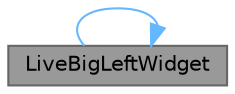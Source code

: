 digraph "LiveBigLeftWidget"
{
 // LATEX_PDF_SIZE
  bgcolor="transparent";
  edge [fontname=Helvetica,fontsize=10,labelfontname=Helvetica,labelfontsize=10];
  node [fontname=Helvetica,fontsize=10,shape=box,height=0.2,width=0.4];
  rankdir="RL";
  Node1 [id="Node000001",label="LiveBigLeftWidget",height=0.2,width=0.4,color="gray40", fillcolor="grey60", style="filled", fontcolor="black",tooltip="构造函数，初始化直播左侧大控件"];
  Node1 -> Node1 [id="edge1_Node000001_Node000001",dir="back",color="steelblue1",style="solid",tooltip=" "];
}
